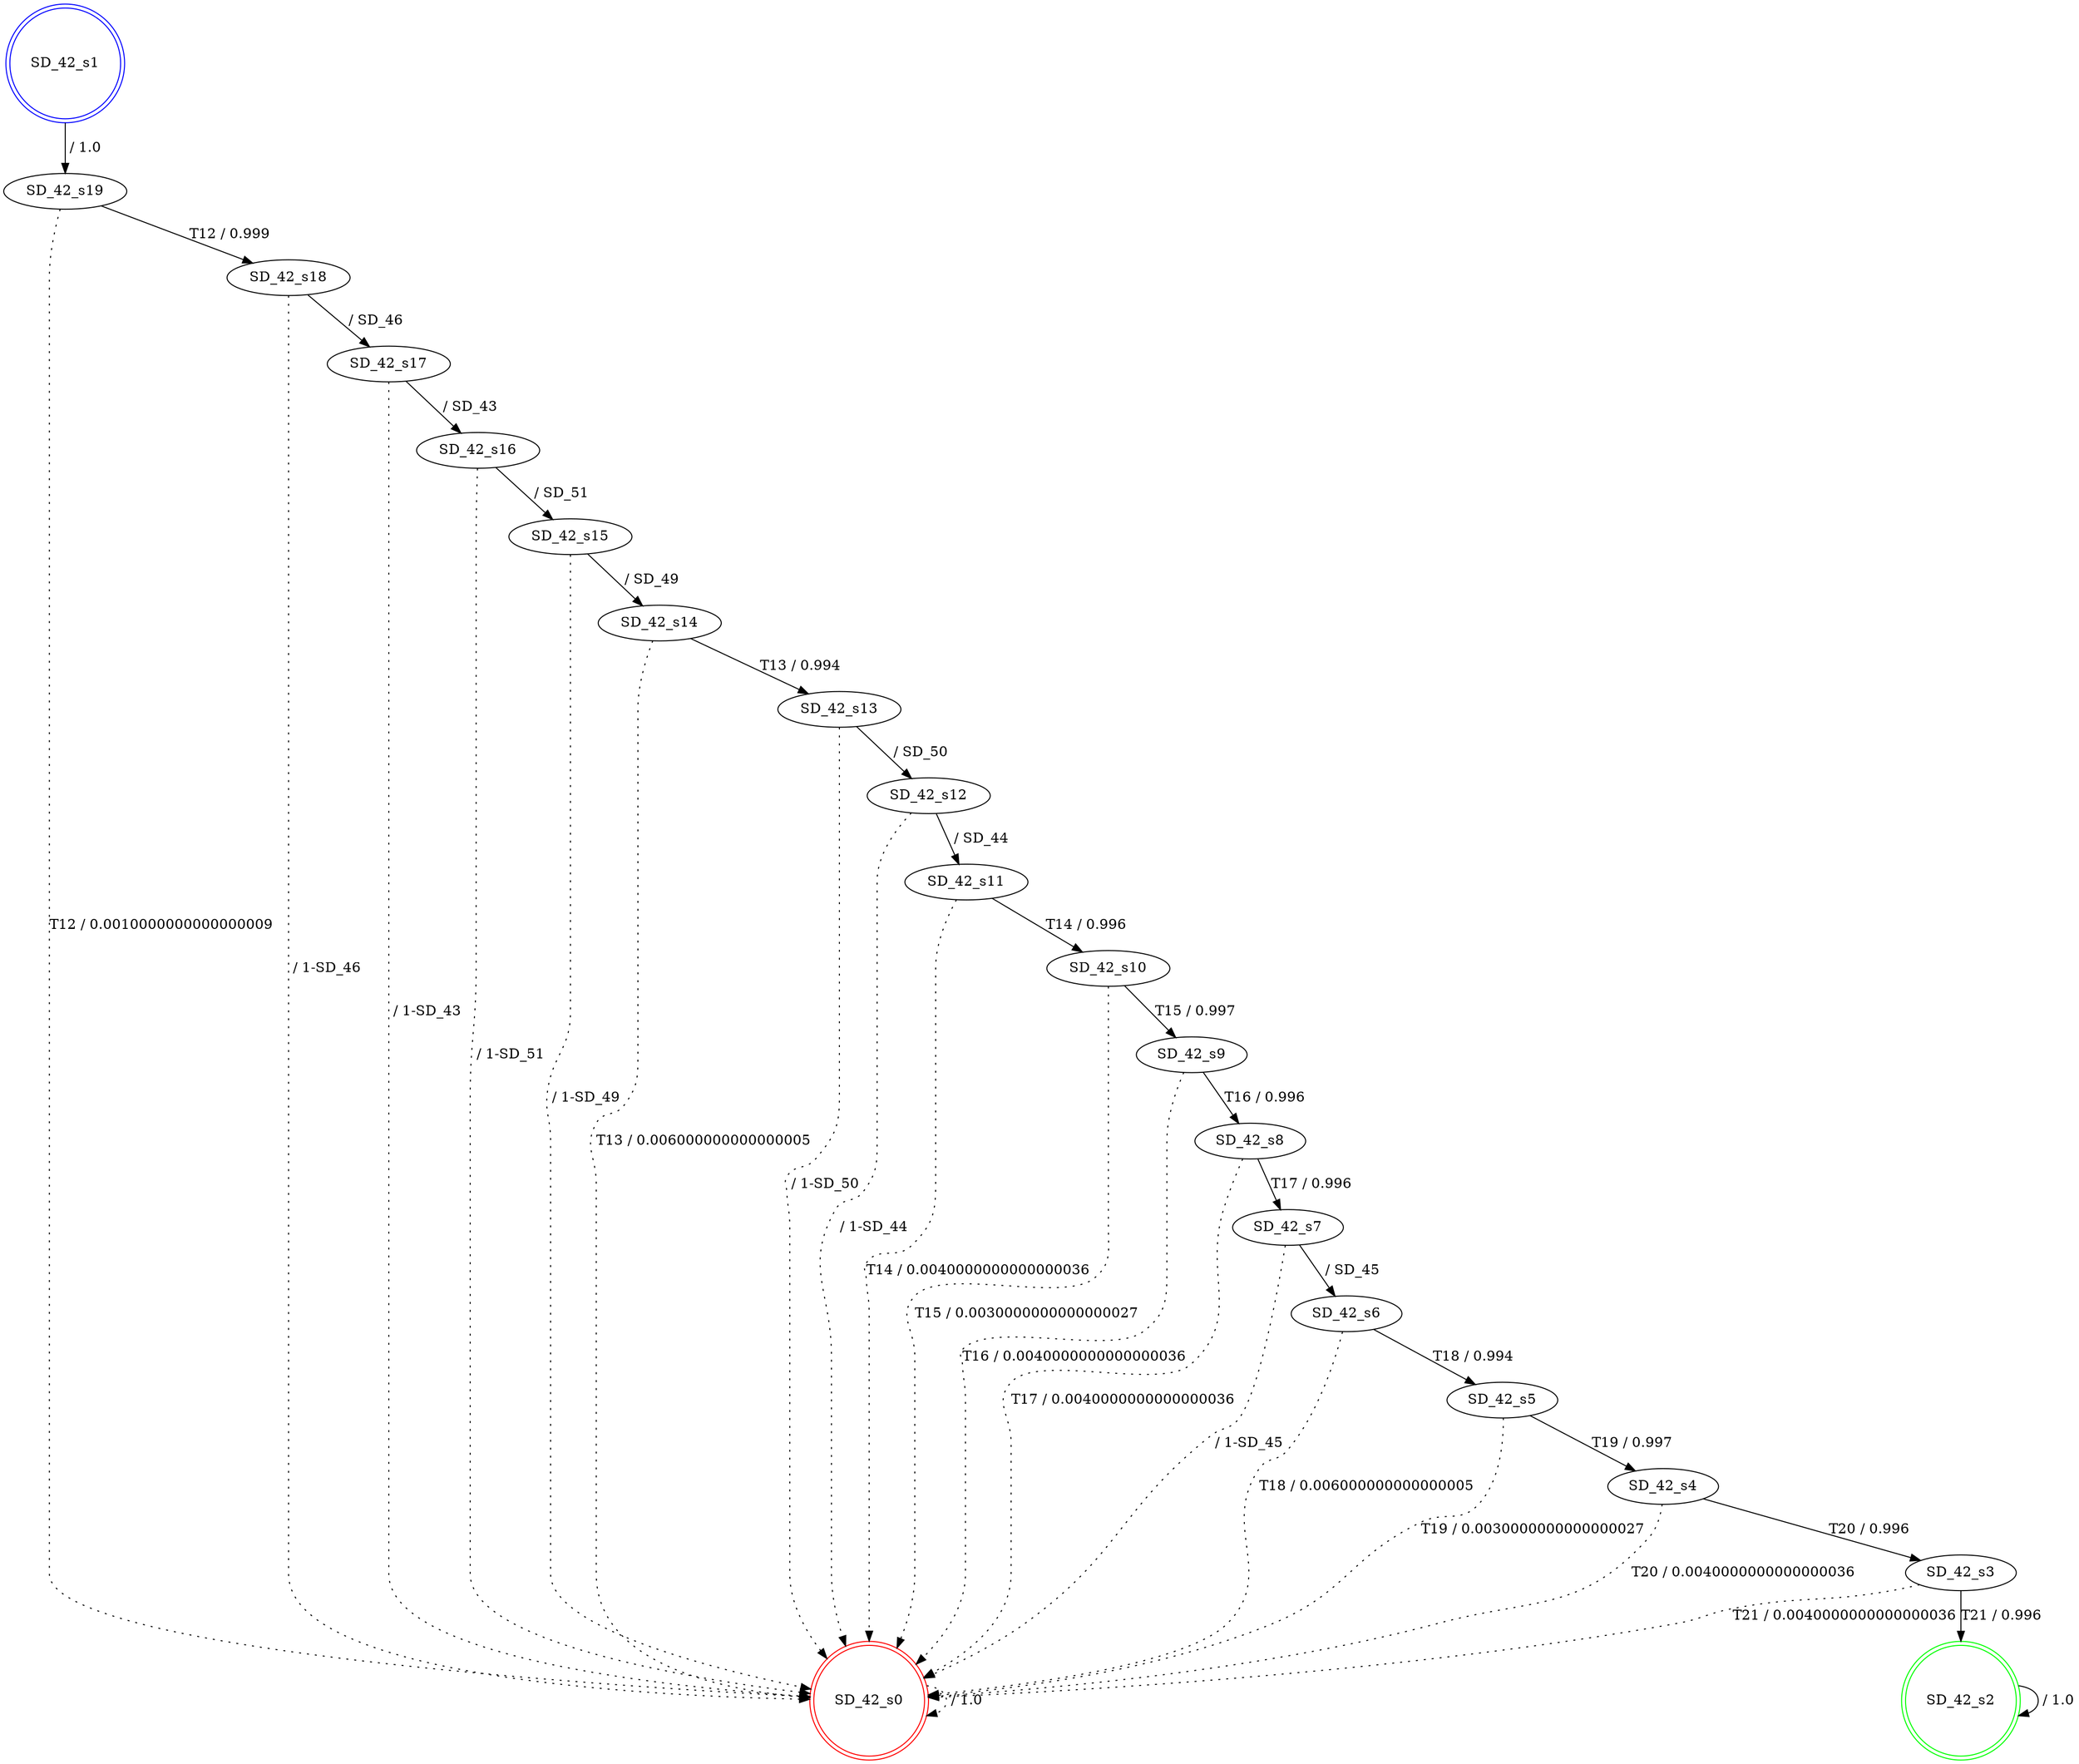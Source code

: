 digraph graphname {
SD_42_s0 [label="SD_42_s0",color=red,shape=doublecircle ];
SD_42_s1 [label="SD_42_s1",color=blue,shape=doublecircle ];
SD_42_s2 [label="SD_42_s2",color=green,shape=doublecircle ];
SD_42_s3 [label="SD_42_s3" ];
SD_42_s4 [label="SD_42_s4" ];
SD_42_s5 [label="SD_42_s5" ];
SD_42_s6 [label="SD_42_s6" ];
SD_42_s7 [label="SD_42_s7" ];
SD_42_s8 [label="SD_42_s8" ];
SD_42_s9 [label="SD_42_s9" ];
SD_42_s10 [label="SD_42_s10" ];
SD_42_s11 [label="SD_42_s11" ];
SD_42_s12 [label="SD_42_s12" ];
SD_42_s13 [label="SD_42_s13" ];
SD_42_s14 [label="SD_42_s14" ];
SD_42_s15 [label="SD_42_s15" ];
SD_42_s16 [label="SD_42_s16" ];
SD_42_s17 [label="SD_42_s17" ];
SD_42_s18 [label="SD_42_s18" ];
SD_42_s19 [label="SD_42_s19" ];
SD_42_s0 -> SD_42_s0 [label=" / 1.0", style=dotted];
SD_42_s1 -> SD_42_s19 [label=" / 1.0"];
SD_42_s2 -> SD_42_s2 [label=" / 1.0"];
SD_42_s3 -> SD_42_s2 [label="T21 / 0.996"];
SD_42_s3 -> SD_42_s0 [label="T21 / 0.0040000000000000036", style=dotted];
SD_42_s4 -> SD_42_s3 [label="T20 / 0.996"];
SD_42_s4 -> SD_42_s0 [label="T20 / 0.0040000000000000036", style=dotted];
SD_42_s5 -> SD_42_s4 [label="T19 / 0.997"];
SD_42_s5 -> SD_42_s0 [label="T19 / 0.0030000000000000027", style=dotted];
SD_42_s6 -> SD_42_s5 [label="T18 / 0.994"];
SD_42_s6 -> SD_42_s0 [label="T18 / 0.006000000000000005", style=dotted];
SD_42_s7 -> SD_42_s6 [label=" / SD_45"];
SD_42_s7 -> SD_42_s0 [label=" / 1-SD_45", style=dotted];
SD_42_s8 -> SD_42_s7 [label="T17 / 0.996"];
SD_42_s8 -> SD_42_s0 [label="T17 / 0.0040000000000000036", style=dotted];
SD_42_s9 -> SD_42_s8 [label="T16 / 0.996"];
SD_42_s9 -> SD_42_s0 [label="T16 / 0.0040000000000000036", style=dotted];
SD_42_s10 -> SD_42_s9 [label="T15 / 0.997"];
SD_42_s10 -> SD_42_s0 [label="T15 / 0.0030000000000000027", style=dotted];
SD_42_s11 -> SD_42_s10 [label="T14 / 0.996"];
SD_42_s11 -> SD_42_s0 [label="T14 / 0.0040000000000000036", style=dotted];
SD_42_s12 -> SD_42_s11 [label=" / SD_44"];
SD_42_s12 -> SD_42_s0 [label=" / 1-SD_44", style=dotted];
SD_42_s13 -> SD_42_s12 [label=" / SD_50"];
SD_42_s13 -> SD_42_s0 [label=" / 1-SD_50", style=dotted];
SD_42_s14 -> SD_42_s13 [label="T13 / 0.994"];
SD_42_s14 -> SD_42_s0 [label="T13 / 0.006000000000000005", style=dotted];
SD_42_s15 -> SD_42_s14 [label=" / SD_49"];
SD_42_s15 -> SD_42_s0 [label=" / 1-SD_49", style=dotted];
SD_42_s16 -> SD_42_s15 [label=" / SD_51"];
SD_42_s16 -> SD_42_s0 [label=" / 1-SD_51", style=dotted];
SD_42_s17 -> SD_42_s16 [label=" / SD_43"];
SD_42_s17 -> SD_42_s0 [label=" / 1-SD_43", style=dotted];
SD_42_s18 -> SD_42_s17 [label=" / SD_46"];
SD_42_s18 -> SD_42_s0 [label=" / 1-SD_46", style=dotted];
SD_42_s19 -> SD_42_s18 [label="T12 / 0.999"];
SD_42_s19 -> SD_42_s0 [label="T12 / 0.0010000000000000009", style=dotted];
}